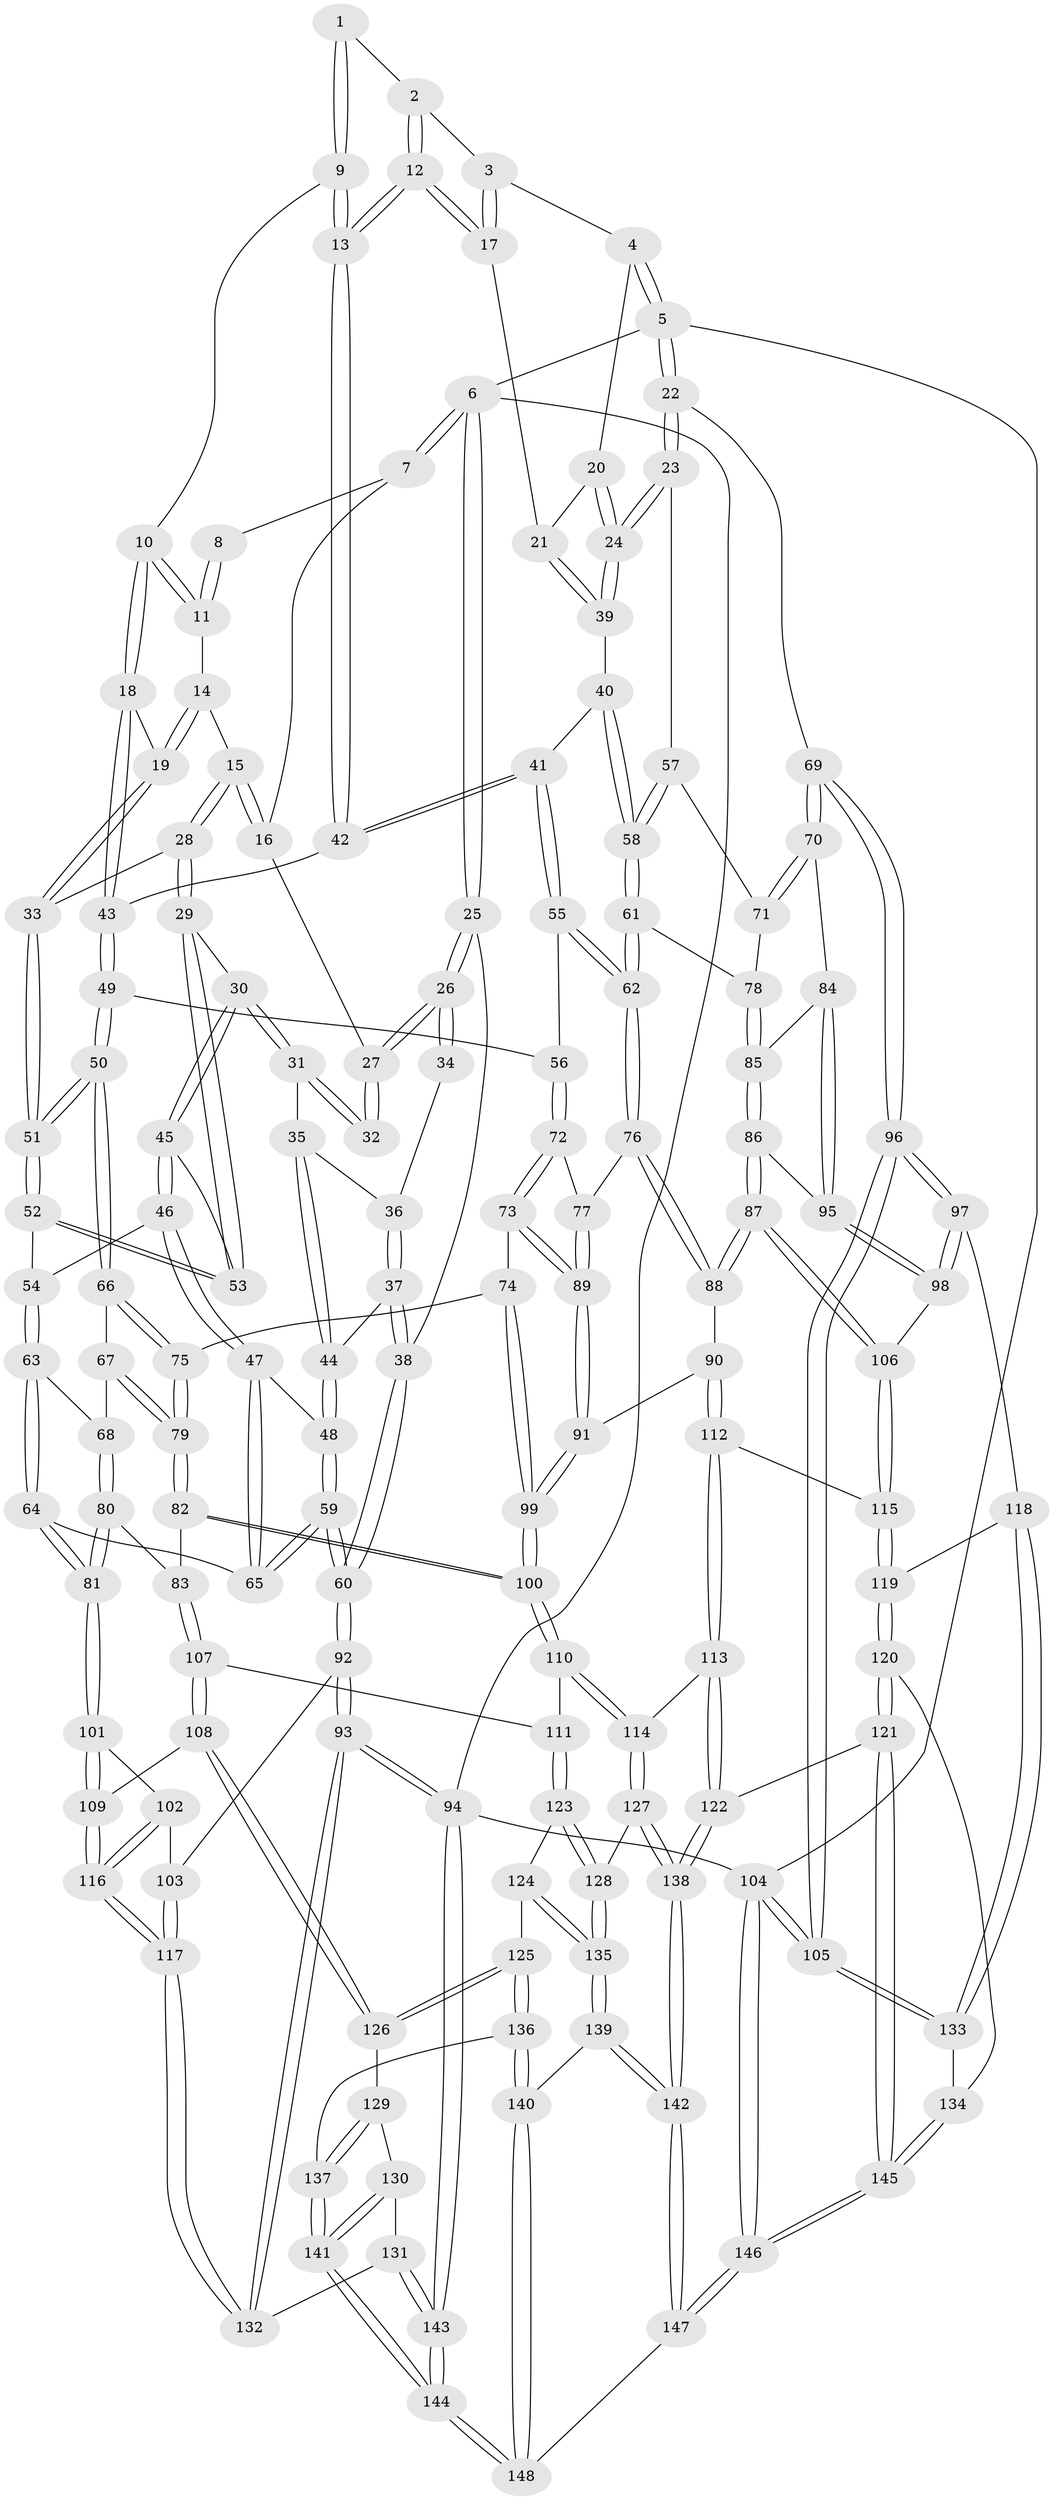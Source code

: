 // Generated by graph-tools (version 1.1) at 2025/27/03/09/25 03:27:05]
// undirected, 148 vertices, 367 edges
graph export_dot {
graph [start="1"]
  node [color=gray90,style=filled];
  1 [pos="+0.5975677564569897+0"];
  2 [pos="+0.7281529173557094+0"];
  3 [pos="+0.9570760280090111+0"];
  4 [pos="+1+0"];
  5 [pos="+1+0"];
  6 [pos="+0+0"];
  7 [pos="+0.35617255629545946+0"];
  8 [pos="+0.4667192668349718+0"];
  9 [pos="+0.5912144998250726+0.14283847919113893"];
  10 [pos="+0.5465119143062696+0.15225564058822158"];
  11 [pos="+0.48988037152742825+0.10728909023960553"];
  12 [pos="+0.7009624082249489+0.14991190653449096"];
  13 [pos="+0.6662995602290045+0.19689841116491646"];
  14 [pos="+0.4532144033720464+0.12770960090869146"];
  15 [pos="+0.34214105234328696+0.09689515657315129"];
  16 [pos="+0.2962349374506033+0.03270628018374369"];
  17 [pos="+0.7920784136596117+0.13165112734604473"];
  18 [pos="+0.5021068393895206+0.2062900456393328"];
  19 [pos="+0.4546604231692193+0.20082495832784342"];
  20 [pos="+0.9006582137326786+0.13064951636112287"];
  21 [pos="+0.8224054208521835+0.1738256196171627"];
  22 [pos="+1+0.3119163810063852"];
  23 [pos="+0.9727245590569948+0.30082206044685744"];
  24 [pos="+0.9352195978026955+0.2801606216886309"];
  25 [pos="+0+0.005066142194676552"];
  26 [pos="+0+0.05344099518704719"];
  27 [pos="+0.2730481100316364+0.05462835140471062"];
  28 [pos="+0.37590699938719996+0.20151136836152617"];
  29 [pos="+0.36051551319180214+0.21818332551187827"];
  30 [pos="+0.3224634099434704+0.24346536644181005"];
  31 [pos="+0.22812030324864244+0.1674496004631102"];
  32 [pos="+0.2590452643658556+0.07828756016049619"];
  33 [pos="+0.4172370718091245+0.2152174910870714"];
  34 [pos="+0.11518126293165848+0.12641716755078755"];
  35 [pos="+0.2183014074856889+0.17944719797976197"];
  36 [pos="+0.14533540729513014+0.17660377952890985"];
  37 [pos="+0.03738184793609065+0.26282479810402637"];
  38 [pos="+0+0.2736769452993188"];
  39 [pos="+0.8184110513704226+0.2625920467805585"];
  40 [pos="+0.7781313326214014+0.2786416883222897"];
  41 [pos="+0.6874182338400869+0.2800648992378742"];
  42 [pos="+0.6772763301051705+0.2537516508460487"];
  43 [pos="+0.5130140239600952+0.23547791909501792"];
  44 [pos="+0.1956111863416385+0.2952736595927875"];
  45 [pos="+0.3072922838083639+0.276746904433553"];
  46 [pos="+0.27256410024736355+0.33475410888548984"];
  47 [pos="+0.23593877831384194+0.3381383767028793"];
  48 [pos="+0.22572470477296175+0.33439127890066833"];
  49 [pos="+0.5023285494530018+0.3442451620327642"];
  50 [pos="+0.47327215457213184+0.35975085091704984"];
  51 [pos="+0.44736648540215945+0.3433002800655071"];
  52 [pos="+0.4127172657193565+0.33916195588104875"];
  53 [pos="+0.3790119007028495+0.2877269162717332"];
  54 [pos="+0.3080930934253311+0.35301137421989537"];
  55 [pos="+0.6727443533452389+0.3077053139682695"];
  56 [pos="+0.6381916048677398+0.3411666981578347"];
  57 [pos="+0.9266739497720425+0.35404691262499266"];
  58 [pos="+0.832589848969179+0.4272965201881371"];
  59 [pos="+0.042297488766146335+0.49866133866997914"];
  60 [pos="+0+0.5492482472741115"];
  61 [pos="+0.822799264458058+0.45082281591681667"];
  62 [pos="+0.7900070584713894+0.4616166250648971"];
  63 [pos="+0.33636912746247716+0.42972573811891174"];
  64 [pos="+0.2804044870390387+0.512575376205056"];
  65 [pos="+0.24543670818565153+0.48514669155583307"];
  66 [pos="+0.4681646310869528+0.39778081140615806"];
  67 [pos="+0.42701913105190503+0.4446070983471727"];
  68 [pos="+0.4139334692953878+0.45147780178279723"];
  69 [pos="+1+0.3553709076107911"];
  70 [pos="+0.954831707731196+0.48503988382729246"];
  71 [pos="+0.9204588856580042+0.44933011110822685"];
  72 [pos="+0.6366045200441177+0.4201220002008483"];
  73 [pos="+0.6137536116614385+0.48891384423422746"];
  74 [pos="+0.5721729653814206+0.5009433203886544"];
  75 [pos="+0.5551439948955988+0.5012930409460419"];
  76 [pos="+0.7785504716555735+0.473645463726299"];
  77 [pos="+0.7731095333708368+0.47654467911464166"];
  78 [pos="+0.8230119291392415+0.4509848452964251"];
  79 [pos="+0.488265786841188+0.5648155352763736"];
  80 [pos="+0.359933749346634+0.5660119198332842"];
  81 [pos="+0.3088905731735772+0.5794335224185743"];
  82 [pos="+0.4771938965859352+0.5866009010306036"];
  83 [pos="+0.45827611593820256+0.5921181334186847"];
  84 [pos="+0.9308904337382167+0.5157692275421846"];
  85 [pos="+0.8677195136978592+0.5012525940646796"];
  86 [pos="+0.8438967007448371+0.5957635602673698"];
  87 [pos="+0.8328276596378762+0.6138854633413396"];
  88 [pos="+0.8304025873785341+0.6127318009649253"];
  89 [pos="+0.6911713520678271+0.5606691424360098"];
  90 [pos="+0.6975183650871121+0.5969090393455229"];
  91 [pos="+0.6951756153525904+0.5952596278271483"];
  92 [pos="+0+0.5733505299011347"];
  93 [pos="+0+0.7262084239876802"];
  94 [pos="+0+1"];
  95 [pos="+0.9369462251972245+0.5426494587929747"];
  96 [pos="+1+0.625468968088408"];
  97 [pos="+1+0.6274331619053032"];
  98 [pos="+0.9716817156141696+0.5937985633288416"];
  99 [pos="+0.5927130841854586+0.6672152004204002"];
  100 [pos="+0.5823557760988166+0.6784854202325613"];
  101 [pos="+0.2866135241419711+0.6192693486857419"];
  102 [pos="+0.1934071503596499+0.631300491705775"];
  103 [pos="+0.1424103784825795+0.6319037317273445"];
  104 [pos="+1+1"];
  105 [pos="+1+0.893590372266286"];
  106 [pos="+0.8663811037154032+0.6729195915474689"];
  107 [pos="+0.41957934754087284+0.7306289466498121"];
  108 [pos="+0.37856487786515336+0.7392835496491668"];
  109 [pos="+0.31281430203210725+0.6841221582236121"];
  110 [pos="+0.5792685853669292+0.7103951002573836"];
  111 [pos="+0.4713342455968972+0.7474959695538954"];
  112 [pos="+0.7380486884836026+0.7072721605849727"];
  113 [pos="+0.6605513418402887+0.8121912173851603"];
  114 [pos="+0.6490139721869237+0.809847216106415"];
  115 [pos="+0.8661862199441877+0.7060105268023263"];
  116 [pos="+0.23075175771467996+0.7797125757745278"];
  117 [pos="+0.20645657760629832+0.8207492176999015"];
  118 [pos="+0.8921215961841337+0.7410126159254942"];
  119 [pos="+0.8822296464410486+0.7395273120744834"];
  120 [pos="+0.8402789445087537+0.8228221555771672"];
  121 [pos="+0.7857410014414006+0.8668224805270393"];
  122 [pos="+0.7212238998179937+0.8579095293115737"];
  123 [pos="+0.4739078573448215+0.7668698344419839"];
  124 [pos="+0.4666196314062237+0.8604220910142397"];
  125 [pos="+0.4283191941912726+0.8801469338813399"];
  126 [pos="+0.351368981454695+0.836034677089966"];
  127 [pos="+0.580255155615699+0.8674252481478356"];
  128 [pos="+0.5723987845933722+0.8708536680148918"];
  129 [pos="+0.33731771183326903+0.8440571120727984"];
  130 [pos="+0.29153200978438504+0.8618450820036242"];
  131 [pos="+0.22319847695445844+0.8612110883993416"];
  132 [pos="+0.20525441667563593+0.8261703922571542"];
  133 [pos="+1+0.8705457094778984"];
  134 [pos="+0.9649436446918361+0.9058231592152739"];
  135 [pos="+0.5565005488780739+0.8810003799111527"];
  136 [pos="+0.42884015143780174+0.8952216111019763"];
  137 [pos="+0.3744536348953702+0.9579053826860794"];
  138 [pos="+0.6551541269077553+1"];
  139 [pos="+0.5410655147760972+0.9239427349101053"];
  140 [pos="+0.4841329130089569+0.9971044163590851"];
  141 [pos="+0.3506903429816223+1"];
  142 [pos="+0.6541978512351416+1"];
  143 [pos="+0+1"];
  144 [pos="+0.3440119673315056+1"];
  145 [pos="+0.8589616142966726+1"];
  146 [pos="+0.8529777683087294+1"];
  147 [pos="+0.6593717511292357+1"];
  148 [pos="+0.449417862188034+1"];
  1 -- 2;
  1 -- 9;
  1 -- 9;
  2 -- 3;
  2 -- 12;
  2 -- 12;
  3 -- 4;
  3 -- 17;
  3 -- 17;
  4 -- 5;
  4 -- 5;
  4 -- 20;
  5 -- 6;
  5 -- 22;
  5 -- 22;
  5 -- 104;
  6 -- 7;
  6 -- 7;
  6 -- 25;
  6 -- 25;
  6 -- 94;
  7 -- 8;
  7 -- 16;
  8 -- 11;
  8 -- 11;
  9 -- 10;
  9 -- 13;
  9 -- 13;
  10 -- 11;
  10 -- 11;
  10 -- 18;
  10 -- 18;
  11 -- 14;
  12 -- 13;
  12 -- 13;
  12 -- 17;
  12 -- 17;
  13 -- 42;
  13 -- 42;
  14 -- 15;
  14 -- 19;
  14 -- 19;
  15 -- 16;
  15 -- 16;
  15 -- 28;
  15 -- 28;
  16 -- 27;
  17 -- 21;
  18 -- 19;
  18 -- 43;
  18 -- 43;
  19 -- 33;
  19 -- 33;
  20 -- 21;
  20 -- 24;
  20 -- 24;
  21 -- 39;
  21 -- 39;
  22 -- 23;
  22 -- 23;
  22 -- 69;
  23 -- 24;
  23 -- 24;
  23 -- 57;
  24 -- 39;
  24 -- 39;
  25 -- 26;
  25 -- 26;
  25 -- 38;
  26 -- 27;
  26 -- 27;
  26 -- 34;
  26 -- 34;
  27 -- 32;
  27 -- 32;
  28 -- 29;
  28 -- 29;
  28 -- 33;
  29 -- 30;
  29 -- 53;
  29 -- 53;
  30 -- 31;
  30 -- 31;
  30 -- 45;
  30 -- 45;
  31 -- 32;
  31 -- 32;
  31 -- 35;
  33 -- 51;
  33 -- 51;
  34 -- 36;
  35 -- 36;
  35 -- 44;
  35 -- 44;
  36 -- 37;
  36 -- 37;
  37 -- 38;
  37 -- 38;
  37 -- 44;
  38 -- 60;
  38 -- 60;
  39 -- 40;
  40 -- 41;
  40 -- 58;
  40 -- 58;
  41 -- 42;
  41 -- 42;
  41 -- 55;
  41 -- 55;
  42 -- 43;
  43 -- 49;
  43 -- 49;
  44 -- 48;
  44 -- 48;
  45 -- 46;
  45 -- 46;
  45 -- 53;
  46 -- 47;
  46 -- 47;
  46 -- 54;
  47 -- 48;
  47 -- 65;
  47 -- 65;
  48 -- 59;
  48 -- 59;
  49 -- 50;
  49 -- 50;
  49 -- 56;
  50 -- 51;
  50 -- 51;
  50 -- 66;
  50 -- 66;
  51 -- 52;
  51 -- 52;
  52 -- 53;
  52 -- 53;
  52 -- 54;
  54 -- 63;
  54 -- 63;
  55 -- 56;
  55 -- 62;
  55 -- 62;
  56 -- 72;
  56 -- 72;
  57 -- 58;
  57 -- 58;
  57 -- 71;
  58 -- 61;
  58 -- 61;
  59 -- 60;
  59 -- 60;
  59 -- 65;
  59 -- 65;
  60 -- 92;
  60 -- 92;
  61 -- 62;
  61 -- 62;
  61 -- 78;
  62 -- 76;
  62 -- 76;
  63 -- 64;
  63 -- 64;
  63 -- 68;
  64 -- 65;
  64 -- 81;
  64 -- 81;
  66 -- 67;
  66 -- 75;
  66 -- 75;
  67 -- 68;
  67 -- 79;
  67 -- 79;
  68 -- 80;
  68 -- 80;
  69 -- 70;
  69 -- 70;
  69 -- 96;
  69 -- 96;
  70 -- 71;
  70 -- 71;
  70 -- 84;
  71 -- 78;
  72 -- 73;
  72 -- 73;
  72 -- 77;
  73 -- 74;
  73 -- 89;
  73 -- 89;
  74 -- 75;
  74 -- 99;
  74 -- 99;
  75 -- 79;
  75 -- 79;
  76 -- 77;
  76 -- 88;
  76 -- 88;
  77 -- 89;
  77 -- 89;
  78 -- 85;
  78 -- 85;
  79 -- 82;
  79 -- 82;
  80 -- 81;
  80 -- 81;
  80 -- 83;
  81 -- 101;
  81 -- 101;
  82 -- 83;
  82 -- 100;
  82 -- 100;
  83 -- 107;
  83 -- 107;
  84 -- 85;
  84 -- 95;
  84 -- 95;
  85 -- 86;
  85 -- 86;
  86 -- 87;
  86 -- 87;
  86 -- 95;
  87 -- 88;
  87 -- 88;
  87 -- 106;
  87 -- 106;
  88 -- 90;
  89 -- 91;
  89 -- 91;
  90 -- 91;
  90 -- 112;
  90 -- 112;
  91 -- 99;
  91 -- 99;
  92 -- 93;
  92 -- 93;
  92 -- 103;
  93 -- 94;
  93 -- 94;
  93 -- 132;
  93 -- 132;
  94 -- 143;
  94 -- 143;
  94 -- 104;
  95 -- 98;
  95 -- 98;
  96 -- 97;
  96 -- 97;
  96 -- 105;
  96 -- 105;
  97 -- 98;
  97 -- 98;
  97 -- 118;
  98 -- 106;
  99 -- 100;
  99 -- 100;
  100 -- 110;
  100 -- 110;
  101 -- 102;
  101 -- 109;
  101 -- 109;
  102 -- 103;
  102 -- 116;
  102 -- 116;
  103 -- 117;
  103 -- 117;
  104 -- 105;
  104 -- 105;
  104 -- 146;
  104 -- 146;
  105 -- 133;
  105 -- 133;
  106 -- 115;
  106 -- 115;
  107 -- 108;
  107 -- 108;
  107 -- 111;
  108 -- 109;
  108 -- 126;
  108 -- 126;
  109 -- 116;
  109 -- 116;
  110 -- 111;
  110 -- 114;
  110 -- 114;
  111 -- 123;
  111 -- 123;
  112 -- 113;
  112 -- 113;
  112 -- 115;
  113 -- 114;
  113 -- 122;
  113 -- 122;
  114 -- 127;
  114 -- 127;
  115 -- 119;
  115 -- 119;
  116 -- 117;
  116 -- 117;
  117 -- 132;
  117 -- 132;
  118 -- 119;
  118 -- 133;
  118 -- 133;
  119 -- 120;
  119 -- 120;
  120 -- 121;
  120 -- 121;
  120 -- 134;
  121 -- 122;
  121 -- 145;
  121 -- 145;
  122 -- 138;
  122 -- 138;
  123 -- 124;
  123 -- 128;
  123 -- 128;
  124 -- 125;
  124 -- 135;
  124 -- 135;
  125 -- 126;
  125 -- 126;
  125 -- 136;
  125 -- 136;
  126 -- 129;
  127 -- 128;
  127 -- 138;
  127 -- 138;
  128 -- 135;
  128 -- 135;
  129 -- 130;
  129 -- 137;
  129 -- 137;
  130 -- 131;
  130 -- 141;
  130 -- 141;
  131 -- 132;
  131 -- 143;
  131 -- 143;
  133 -- 134;
  134 -- 145;
  134 -- 145;
  135 -- 139;
  135 -- 139;
  136 -- 137;
  136 -- 140;
  136 -- 140;
  137 -- 141;
  137 -- 141;
  138 -- 142;
  138 -- 142;
  139 -- 140;
  139 -- 142;
  139 -- 142;
  140 -- 148;
  140 -- 148;
  141 -- 144;
  141 -- 144;
  142 -- 147;
  142 -- 147;
  143 -- 144;
  143 -- 144;
  144 -- 148;
  144 -- 148;
  145 -- 146;
  145 -- 146;
  146 -- 147;
  146 -- 147;
  147 -- 148;
}
